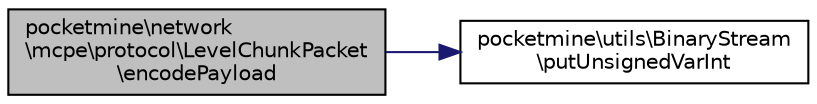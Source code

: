 digraph "pocketmine\network\mcpe\protocol\LevelChunkPacket\encodePayload"
{
 // INTERACTIVE_SVG=YES
 // LATEX_PDF_SIZE
  edge [fontname="Helvetica",fontsize="10",labelfontname="Helvetica",labelfontsize="10"];
  node [fontname="Helvetica",fontsize="10",shape=record];
  rankdir="LR";
  Node1 [label="pocketmine\\network\l\\mcpe\\protocol\\LevelChunkPacket\l\\encodePayload",height=0.2,width=0.4,color="black", fillcolor="grey75", style="filled", fontcolor="black",tooltip=" "];
  Node1 -> Node2 [color="midnightblue",fontsize="10",style="solid",fontname="Helvetica"];
  Node2 [label="pocketmine\\utils\\BinaryStream\l\\putUnsignedVarInt",height=0.2,width=0.4,color="black", fillcolor="white", style="filled",URL="$d6/dc6/classpocketmine_1_1utils_1_1_binary_stream.html#ad3a3175fe24f3aea110f1732af4aa62f",tooltip=" "];
}
